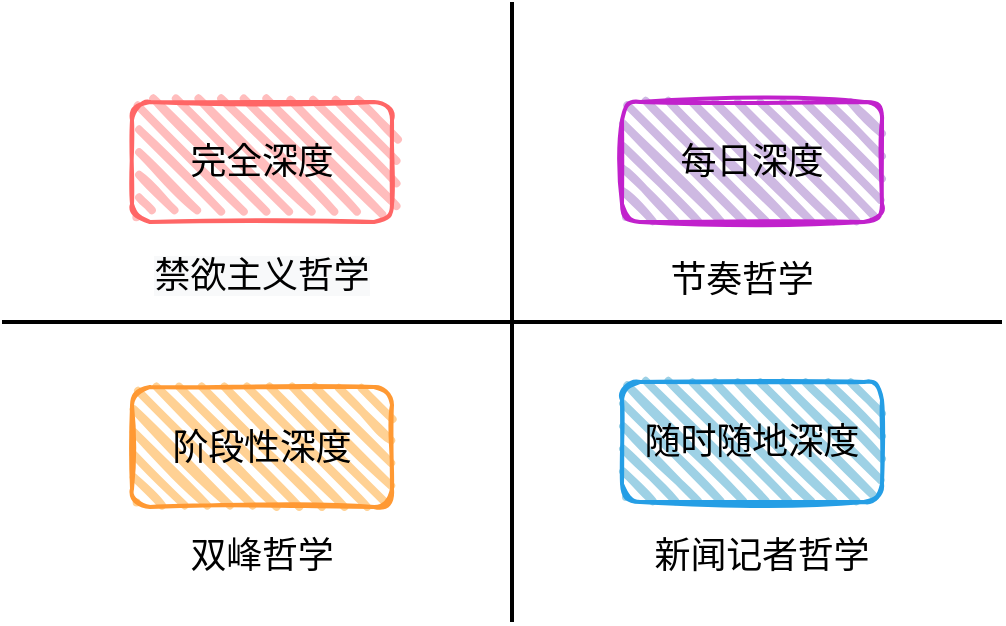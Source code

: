 <mxfile version="14.2.6" type="github">
  <diagram id="rfyT-LtF2Pe46t2oqA69" name="第 1 页">
    <mxGraphModel dx="1426" dy="800" grid="1" gridSize="10" guides="1" tooltips="1" connect="1" arrows="1" fold="1" page="1" pageScale="1" pageWidth="827" pageHeight="1169" math="0" shadow="0">
      <root>
        <mxCell id="0" />
        <mxCell id="1" parent="0" />
        <mxCell id="MkXuHvyHVTgwx-db9zs0-3" value="" style="line;strokeWidth=2;html=1;" parent="1" vertex="1">
          <mxGeometry x="180" y="535" width="500" height="10" as="geometry" />
        </mxCell>
        <mxCell id="MkXuHvyHVTgwx-db9zs0-4" value="" style="line;strokeWidth=2;direction=south;html=1;" parent="1" vertex="1">
          <mxGeometry x="430" y="380" width="10" height="310" as="geometry" />
        </mxCell>
        <mxCell id="MkXuHvyHVTgwx-db9zs0-5" value="&lt;div&gt;&lt;span style=&quot;font-size: 18px ; letter-spacing: -0.1px ; font-family: &amp;quot;avenir next&amp;quot; , &amp;quot;pingfangsc&amp;quot; , &amp;quot;unito sans&amp;quot; , &amp;quot;microsoft yahei&amp;quot;&quot;&gt;&lt;font&gt;完全深度&lt;/font&gt;&lt;/span&gt;&lt;br&gt;&lt;/div&gt;" style="rounded=1;whiteSpace=wrap;html=1;strokeWidth=2;fillWeight=4;hachureGap=8;hachureAngle=45;sketch=1;fillStyle=auto;strokeColor=#FF6666;fillColor=#FFBDBD;" parent="1" vertex="1">
          <mxGeometry x="245" y="430" width="130" height="60" as="geometry" />
        </mxCell>
        <mxCell id="MkXuHvyHVTgwx-db9zs0-6" value="&lt;div&gt;&lt;span style=&quot;font-size: 18px ; letter-spacing: -0.1px ; font-family: &amp;#34;avenir next&amp;#34; , &amp;#34;pingfangsc&amp;#34; , &amp;#34;unito sans&amp;#34; , &amp;#34;microsoft yahei&amp;#34;&quot;&gt;随时随地深度&lt;/span&gt;&lt;br&gt;&lt;/div&gt;" style="rounded=1;whiteSpace=wrap;html=1;strokeWidth=2;fillWeight=4;hachureGap=8;hachureAngle=45;sketch=1;fillStyle=auto;fillColor=#9ED1E5;strokeColor=#259EE5;" parent="1" vertex="1">
          <mxGeometry x="490" y="570" width="130" height="60" as="geometry" />
        </mxCell>
        <mxCell id="MkXuHvyHVTgwx-db9zs0-8" value="&lt;div&gt;&lt;span style=&quot;font-size: 18px ; letter-spacing: -0.1px ; font-family: &amp;#34;avenir next&amp;#34; , &amp;#34;pingfangsc&amp;#34; , &amp;#34;unito sans&amp;#34; , &amp;#34;microsoft yahei&amp;#34;&quot;&gt;每日深度&lt;/span&gt;&lt;br&gt;&lt;/div&gt;" style="rounded=1;whiteSpace=wrap;html=1;strokeWidth=2;fillWeight=4;hachureGap=8;hachureAngle=45;sketch=1;fillStyle=auto;strokeColor=#C121CC;fillColor=#CEB9E2;" parent="1" vertex="1">
          <mxGeometry x="490" y="430" width="130" height="60" as="geometry" />
        </mxCell>
        <mxCell id="MkXuHvyHVTgwx-db9zs0-10" value="&lt;span style=&quot;color: rgb(0 , 0 , 0) ; font-family: &amp;#34;avenir next&amp;#34; , &amp;#34;pingfangsc&amp;#34; , &amp;#34;unito sans&amp;#34; , &amp;#34;microsoft yahei&amp;#34; ; font-size: 18px ; font-style: normal ; font-weight: 400 ; letter-spacing: -0.1px ; text-indent: 0px ; text-transform: none ; word-spacing: 0px ; background-color: rgb(248 , 249 , 250) ; display: inline ; float: none&quot;&gt;禁欲主义哲学&lt;/span&gt;" style="text;whiteSpace=wrap;html=1;align=center;" parent="1" vertex="1">
          <mxGeometry x="250" y="500" width="120" height="25" as="geometry" />
        </mxCell>
        <mxCell id="MkXuHvyHVTgwx-db9zs0-12" value="&lt;span style=&quot;font-family: &amp;#34;avenir next&amp;#34; , &amp;#34;pingfangsc&amp;#34; , &amp;#34;unito sans&amp;#34; , &amp;#34;microsoft yahei&amp;#34; ; font-size: 18px ; letter-spacing: -0.1px&quot;&gt;双峰哲学&lt;/span&gt;" style="text;whiteSpace=wrap;html=1;align=center;" parent="1" vertex="1">
          <mxGeometry x="250" y="640" width="120" height="30" as="geometry" />
        </mxCell>
        <mxCell id="MkXuHvyHVTgwx-db9zs0-13" value="&lt;div&gt;&lt;font face=&quot;Avenir Next, PingFangSC, Unito Sans, Microsoft Yahei&quot;&gt;&lt;span style=&quot;font-size: 18px ; letter-spacing: -0.1px&quot;&gt;新闻记者哲学&lt;/span&gt;&lt;/font&gt;&lt;br&gt;&lt;/div&gt;&lt;div&gt;&lt;font face=&quot;Avenir Next, PingFangSC, Unito Sans, Microsoft Yahei&quot;&gt;&lt;span style=&quot;font-size: 18px ; letter-spacing: -0.1px&quot;&gt;&lt;br&gt;&lt;/span&gt;&lt;/font&gt;&lt;/div&gt;" style="text;whiteSpace=wrap;html=1;align=center;" parent="1" vertex="1">
          <mxGeometry x="500" y="640" width="120" height="30" as="geometry" />
        </mxCell>
        <mxCell id="MkXuHvyHVTgwx-db9zs0-14" value="&lt;div&gt;&lt;font face=&quot;Avenir Next, PingFangSC, Unito Sans, Microsoft Yahei&quot;&gt;&lt;span style=&quot;font-size: 18px ; letter-spacing: -0.1px&quot;&gt;节奏哲学&lt;/span&gt;&lt;/font&gt;&lt;br&gt;&lt;/div&gt;&lt;div&gt;&lt;font face=&quot;Avenir Next, PingFangSC, Unito Sans, Microsoft Yahei&quot;&gt;&lt;span style=&quot;font-size: 18px ; letter-spacing: -0.1px&quot;&gt;&lt;br&gt;&lt;/span&gt;&lt;/font&gt;&lt;/div&gt;" style="text;whiteSpace=wrap;html=1;align=center;" parent="1" vertex="1">
          <mxGeometry x="490" y="502" width="120" height="30" as="geometry" />
        </mxCell>
        <mxCell id="MkXuHvyHVTgwx-db9zs0-15" value="&lt;div&gt;&lt;span style=&quot;font-size: 18px ; letter-spacing: -0.1px ; font-family: &amp;#34;avenir next&amp;#34; , &amp;#34;pingfangsc&amp;#34; , &amp;#34;unito sans&amp;#34; , &amp;#34;microsoft yahei&amp;#34;&quot;&gt;阶段性深度&lt;/span&gt;&lt;br&gt;&lt;/div&gt;" style="rounded=1;whiteSpace=wrap;html=1;strokeWidth=2;fillWeight=4;hachureGap=8;hachureAngle=45;sketch=1;fillStyle=auto;fillColor=#FFD194;strokeColor=#FF9933;" parent="1" vertex="1">
          <mxGeometry x="245" y="572.5" width="130" height="60" as="geometry" />
        </mxCell>
      </root>
    </mxGraphModel>
  </diagram>
</mxfile>
